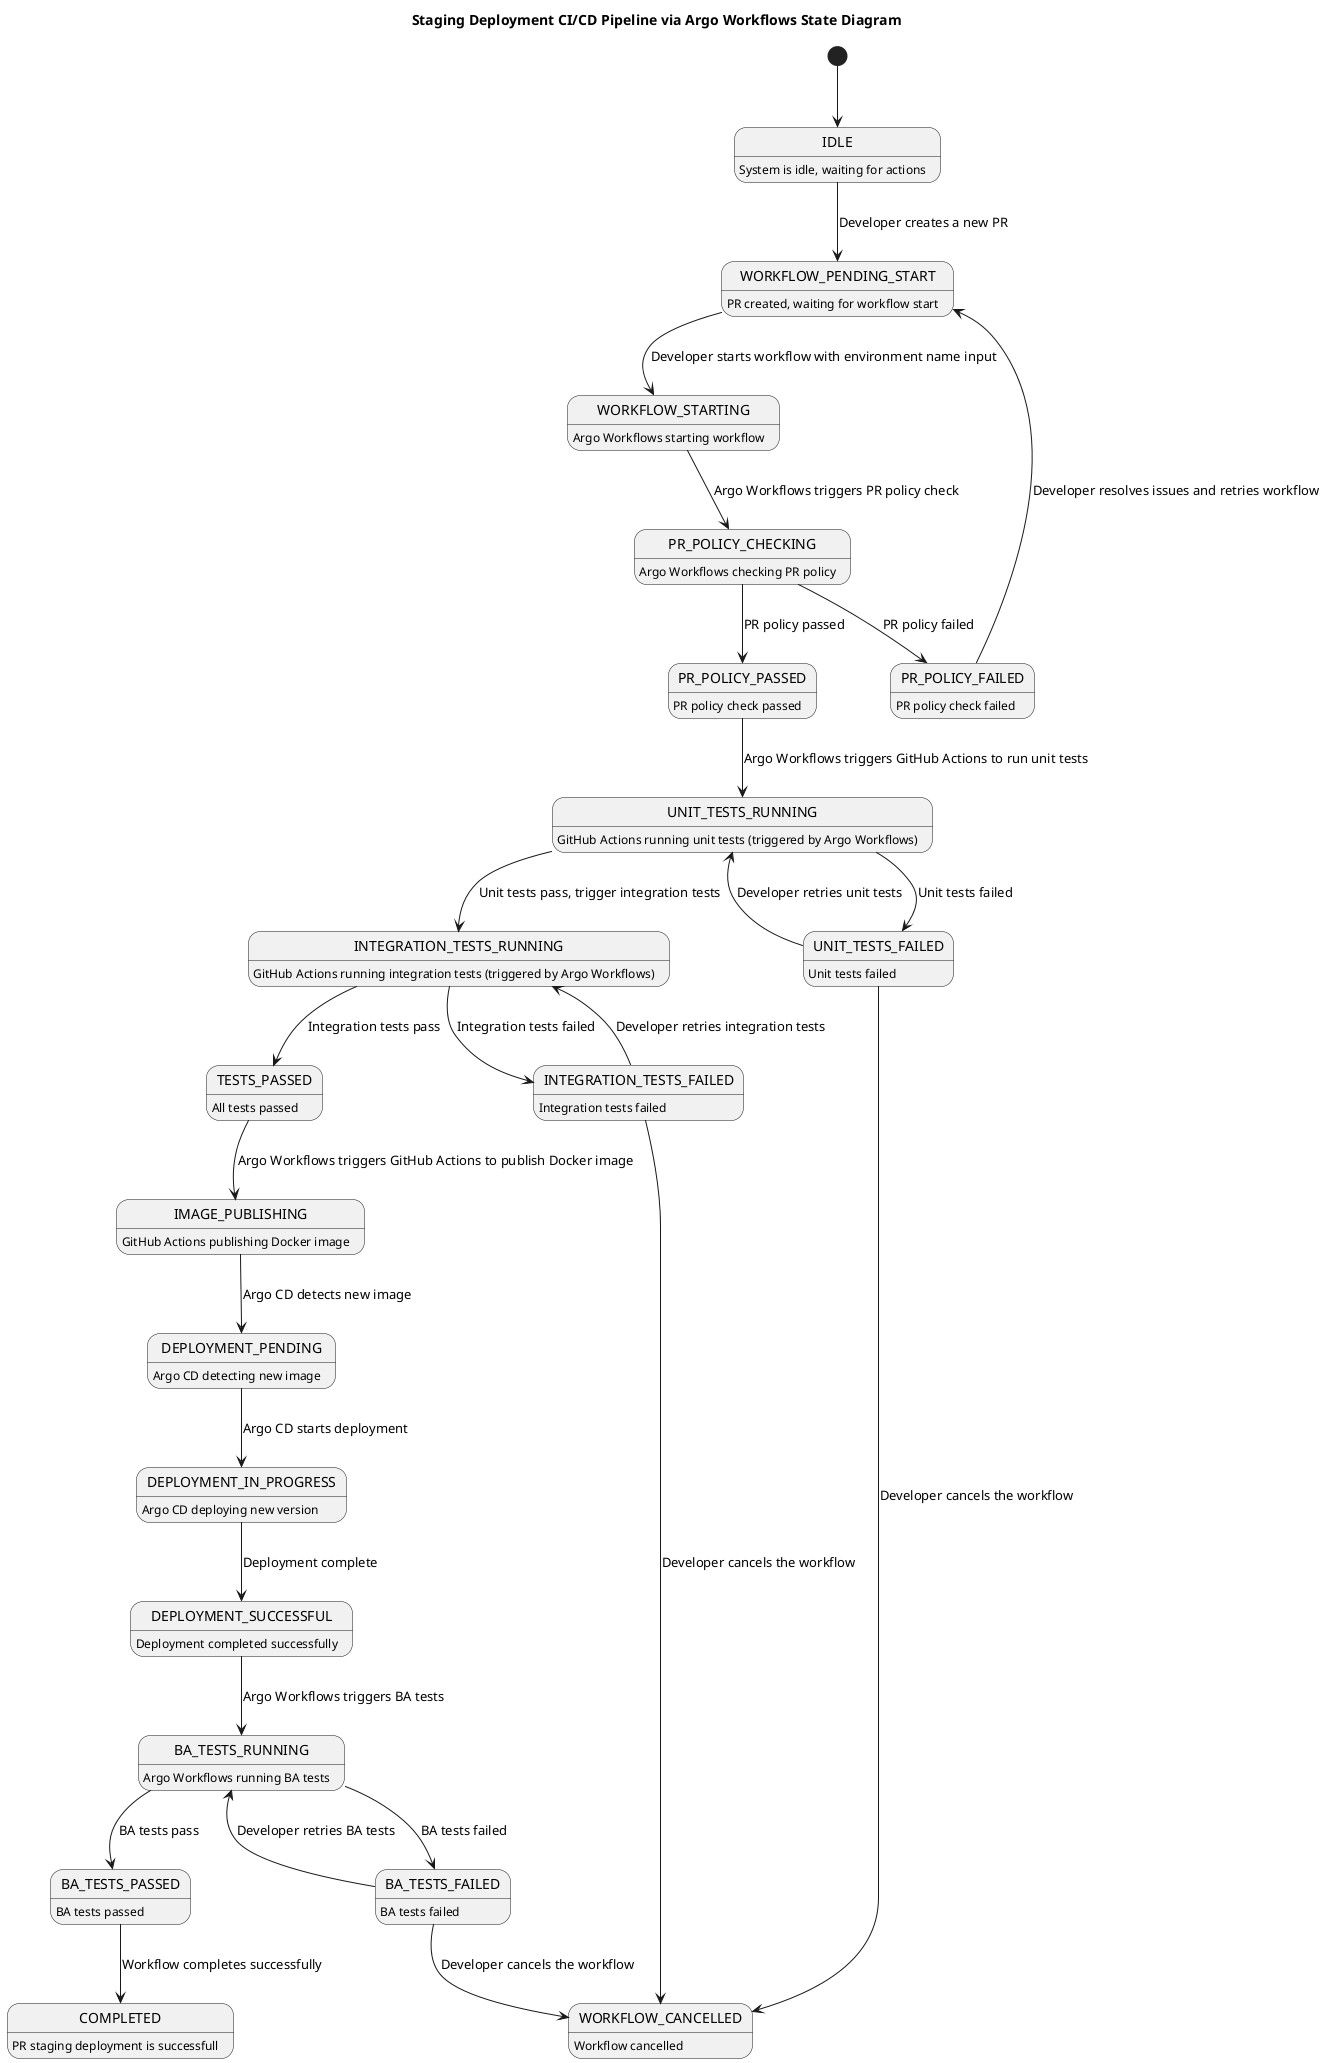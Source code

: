 @startuml
title "Staging Deployment CI/CD Pipeline via Argo Workflows State Diagram"

' Define states
state IDLE : System is idle, waiting for actions
state WORKFLOW_PENDING_START : PR created, waiting for workflow start
state WORKFLOW_STARTING : Argo Workflows starting workflow
state PR_POLICY_CHECKING : Argo Workflows checking PR policy
state PR_POLICY_FAILED : PR policy check failed
state PR_POLICY_PASSED : PR policy check passed
state UNIT_TESTS_RUNNING : GitHub Actions running unit tests (triggered by Argo Workflows)
state UNIT_TESTS_FAILED : Unit tests failed
state INTEGRATION_TESTS_RUNNING : GitHub Actions running integration tests (triggered by Argo Workflows)
state INTEGRATION_TESTS_FAILED : Integration tests failed
state TESTS_PASSED : All tests passed
state IMAGE_PUBLISHING : GitHub Actions publishing Docker image
state DEPLOYMENT_PENDING : Argo CD detecting new image
state DEPLOYMENT_IN_PROGRESS : Argo CD deploying new version
state DEPLOYMENT_SUCCESSFUL : Deployment completed successfully
state BA_TESTS_RUNNING : Argo Workflows running BA tests
state BA_TESTS_FAILED : BA tests failed
state BA_TESTS_PASSED : BA tests passed
state COMPLETED : PR staging deployment is successfull
state WORKFLOW_CANCELLED : Workflow cancelled

' Define the flow
[*] --> IDLE
IDLE --> WORKFLOW_PENDING_START : Developer creates a new PR
WORKFLOW_PENDING_START --> WORKFLOW_STARTING : Developer starts workflow with environment name input
WORKFLOW_STARTING --> PR_POLICY_CHECKING : Argo Workflows triggers PR policy check
PR_POLICY_CHECKING --> PR_POLICY_FAILED : PR policy failed
PR_POLICY_FAILED --> WORKFLOW_PENDING_START : Developer resolves issues and retries workflow
PR_POLICY_CHECKING --> PR_POLICY_PASSED : PR policy passed
PR_POLICY_PASSED --> UNIT_TESTS_RUNNING : Argo Workflows triggers GitHub Actions to run unit tests
UNIT_TESTS_RUNNING --> UNIT_TESTS_FAILED : Unit tests failed
UNIT_TESTS_FAILED --> UNIT_TESTS_RUNNING : Developer retries unit tests
UNIT_TESTS_FAILED --> WORKFLOW_CANCELLED : Developer cancels the workflow
UNIT_TESTS_RUNNING --> INTEGRATION_TESTS_RUNNING : Unit tests pass, trigger integration tests
INTEGRATION_TESTS_RUNNING --> INTEGRATION_TESTS_FAILED : Integration tests failed
INTEGRATION_TESTS_FAILED --> INTEGRATION_TESTS_RUNNING : Developer retries integration tests
INTEGRATION_TESTS_FAILED --> WORKFLOW_CANCELLED : Developer cancels the workflow
INTEGRATION_TESTS_RUNNING --> TESTS_PASSED : Integration tests pass
TESTS_PASSED --> IMAGE_PUBLISHING : Argo Workflows triggers GitHub Actions to publish Docker image
IMAGE_PUBLISHING --> DEPLOYMENT_PENDING : Argo CD detects new image
DEPLOYMENT_PENDING --> DEPLOYMENT_IN_PROGRESS : Argo CD starts deployment
DEPLOYMENT_IN_PROGRESS --> DEPLOYMENT_SUCCESSFUL : Deployment complete
DEPLOYMENT_SUCCESSFUL --> BA_TESTS_RUNNING : Argo Workflows triggers BA tests
BA_TESTS_RUNNING --> BA_TESTS_FAILED : BA tests failed
BA_TESTS_FAILED --> BA_TESTS_RUNNING : Developer retries BA tests
BA_TESTS_FAILED --> WORKFLOW_CANCELLED : Developer cancels the workflow
BA_TESTS_RUNNING --> BA_TESTS_PASSED : BA tests pass
BA_TESTS_PASSED --> COMPLETED : Workflow completes successfully

@enduml
